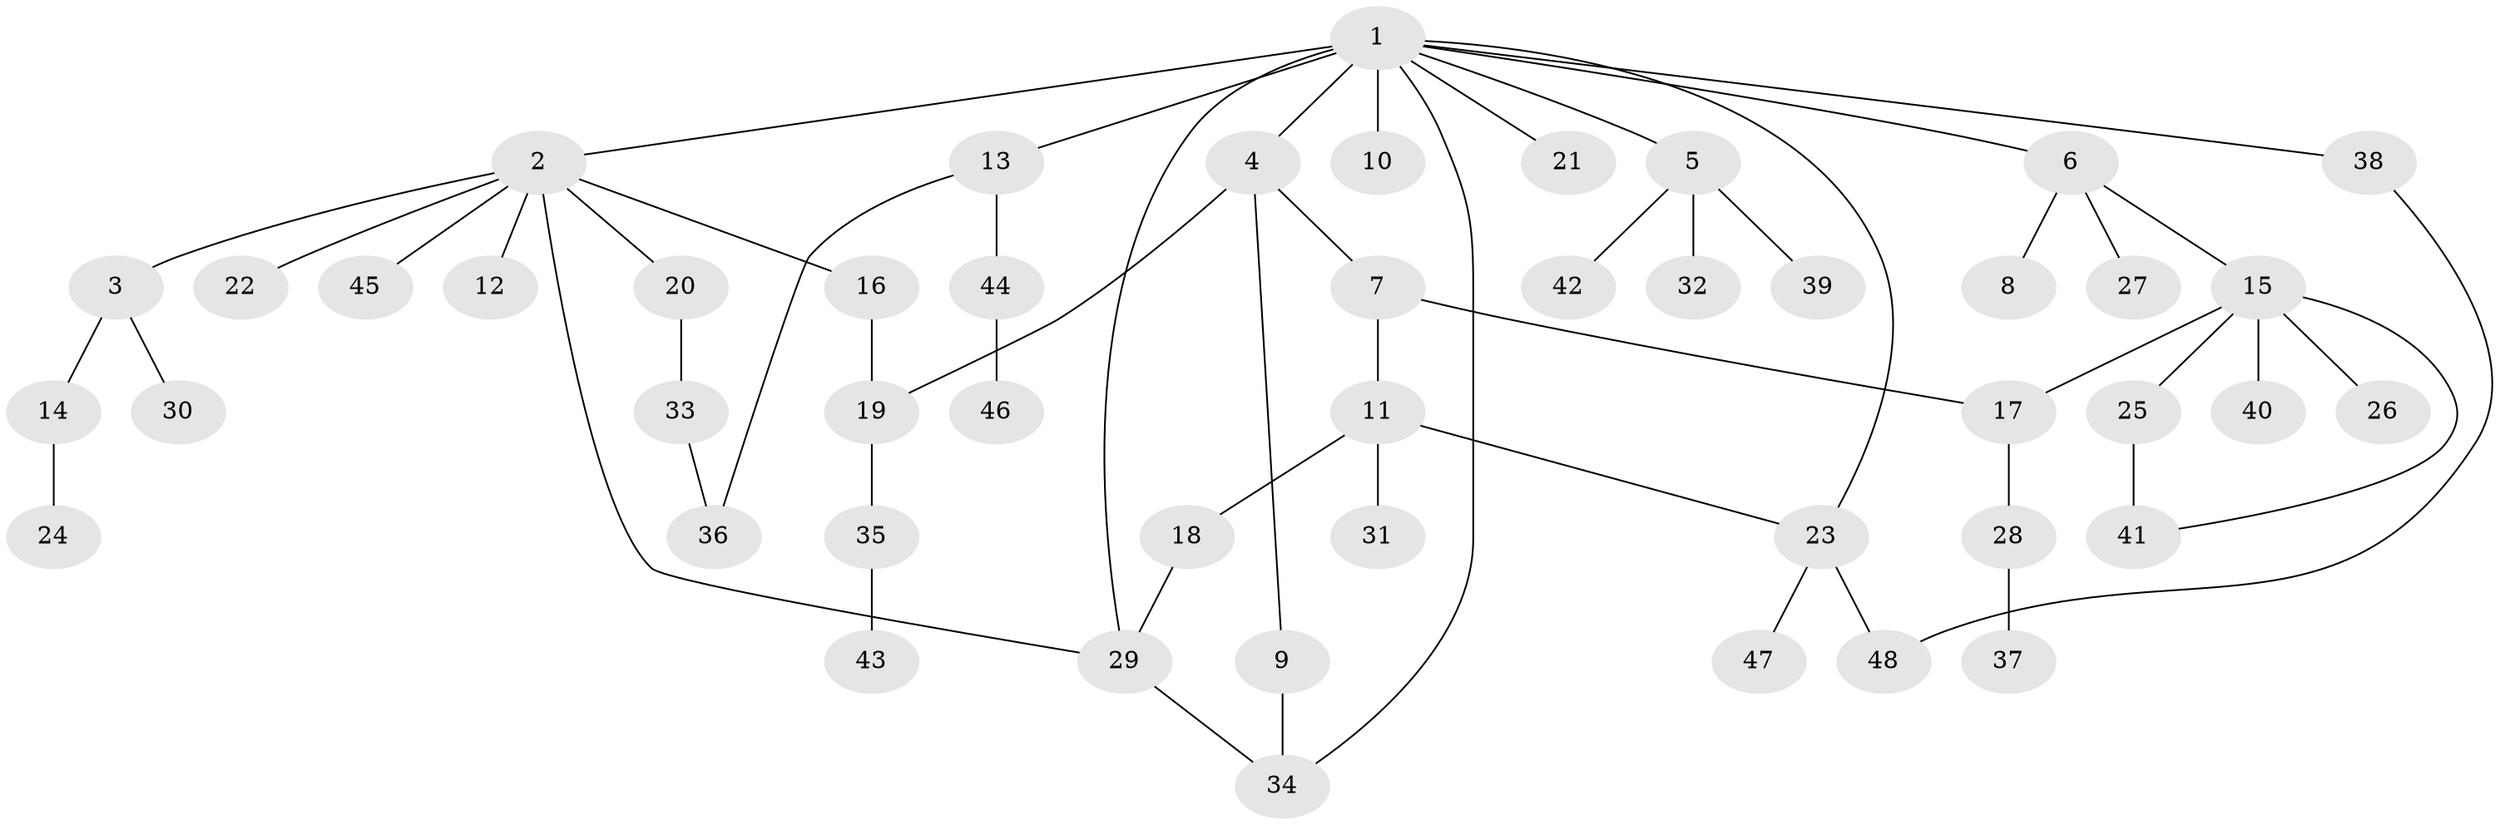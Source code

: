 // original degree distribution, {20: 0.010526315789473684, 10: 0.010526315789473684, 3: 0.10526315789473684, 5: 0.06315789473684211, 4: 0.042105263157894736, 1: 0.5578947368421052, 8: 0.010526315789473684, 7: 0.010526315789473684, 2: 0.18947368421052632}
// Generated by graph-tools (version 1.1) at 2025/35/03/09/25 02:35:25]
// undirected, 48 vertices, 57 edges
graph export_dot {
graph [start="1"]
  node [color=gray90,style=filled];
  1;
  2;
  3;
  4;
  5;
  6;
  7;
  8;
  9;
  10;
  11;
  12;
  13;
  14;
  15;
  16;
  17;
  18;
  19;
  20;
  21;
  22;
  23;
  24;
  25;
  26;
  27;
  28;
  29;
  30;
  31;
  32;
  33;
  34;
  35;
  36;
  37;
  38;
  39;
  40;
  41;
  42;
  43;
  44;
  45;
  46;
  47;
  48;
  1 -- 2 [weight=1.0];
  1 -- 4 [weight=1.0];
  1 -- 5 [weight=1.0];
  1 -- 6 [weight=1.0];
  1 -- 10 [weight=9.0];
  1 -- 13 [weight=1.0];
  1 -- 21 [weight=1.0];
  1 -- 23 [weight=1.0];
  1 -- 29 [weight=1.0];
  1 -- 34 [weight=1.0];
  1 -- 38 [weight=1.0];
  2 -- 3 [weight=1.0];
  2 -- 12 [weight=1.0];
  2 -- 16 [weight=1.0];
  2 -- 20 [weight=1.0];
  2 -- 22 [weight=1.0];
  2 -- 29 [weight=1.0];
  2 -- 45 [weight=1.0];
  3 -- 14 [weight=1.0];
  3 -- 30 [weight=1.0];
  4 -- 7 [weight=1.0];
  4 -- 9 [weight=1.0];
  4 -- 19 [weight=1.0];
  5 -- 32 [weight=1.0];
  5 -- 39 [weight=1.0];
  5 -- 42 [weight=1.0];
  6 -- 8 [weight=1.0];
  6 -- 15 [weight=1.0];
  6 -- 27 [weight=1.0];
  7 -- 11 [weight=1.0];
  7 -- 17 [weight=1.0];
  9 -- 34 [weight=3.0];
  11 -- 18 [weight=4.0];
  11 -- 23 [weight=1.0];
  11 -- 31 [weight=1.0];
  13 -- 36 [weight=1.0];
  13 -- 44 [weight=1.0];
  14 -- 24 [weight=1.0];
  15 -- 17 [weight=1.0];
  15 -- 25 [weight=1.0];
  15 -- 26 [weight=1.0];
  15 -- 40 [weight=1.0];
  15 -- 41 [weight=1.0];
  16 -- 19 [weight=2.0];
  17 -- 28 [weight=1.0];
  18 -- 29 [weight=1.0];
  19 -- 35 [weight=1.0];
  20 -- 33 [weight=1.0];
  23 -- 47 [weight=1.0];
  23 -- 48 [weight=1.0];
  25 -- 41 [weight=2.0];
  28 -- 37 [weight=1.0];
  29 -- 34 [weight=1.0];
  33 -- 36 [weight=1.0];
  35 -- 43 [weight=1.0];
  38 -- 48 [weight=1.0];
  44 -- 46 [weight=1.0];
}
